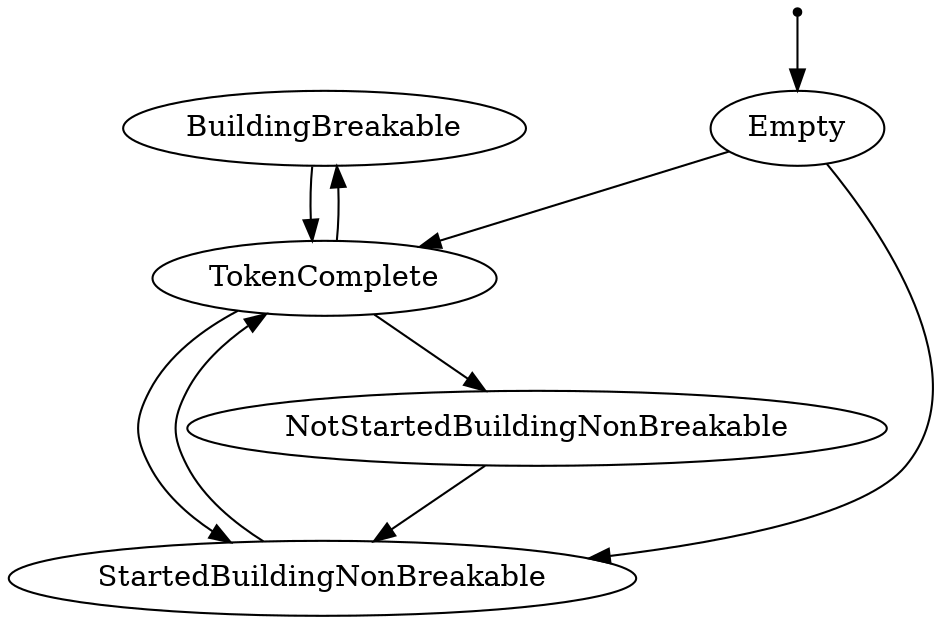 digraph tokenising_stm {
    BuildingBreakable[label="BuildingBreakable"][shape="ellipse"];
    Empty[label="Empty"][shape="ellipse"];
    NotStartedBuildingNonBreakable[label="NotStartedBuildingNonBreakable"][shape="ellipse"];
    StartedBuildingNonBreakable[label="StartedBuildingNonBreakable"][shape="ellipse"];
    TokenComplete[label="TokenComplete"][shape="ellipse"];
    _start[label="_start"][shape="point"];
    _start -> Empty[label=""];
    TokenComplete -> BuildingBreakable[label=""];
    TokenComplete -> NotStartedBuildingNonBreakable[label=""];
    Empty -> StartedBuildingNonBreakable[label=""];
    NotStartedBuildingNonBreakable -> StartedBuildingNonBreakable[label=""];
    TokenComplete -> StartedBuildingNonBreakable[label=""];
    Empty -> TokenComplete[label=""];
    BuildingBreakable -> TokenComplete[label=""];
    StartedBuildingNonBreakable -> TokenComplete[label=""];
}
